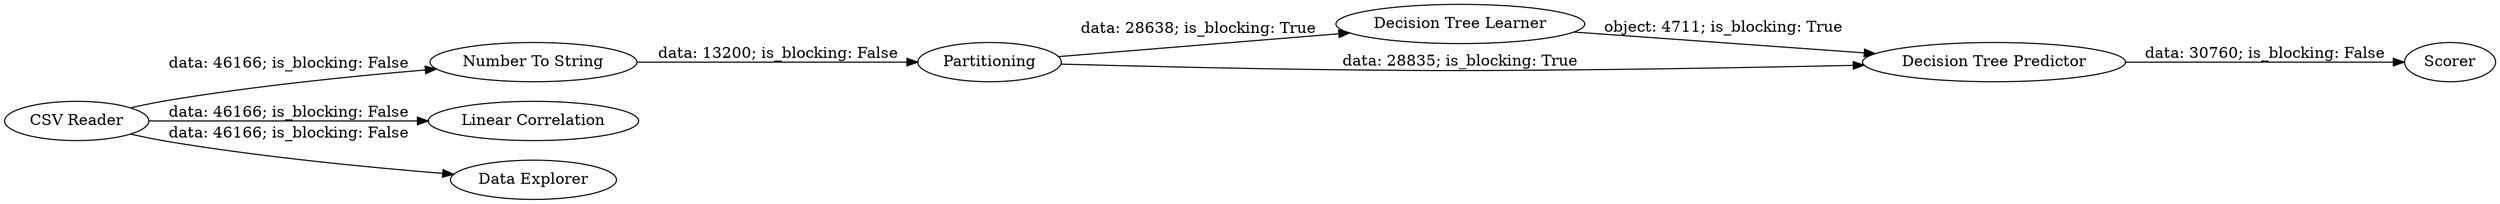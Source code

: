 digraph {
	"8898294193434751980_1" [label="CSV Reader"]
	"8898294193434751980_3" [label="Decision Tree Learner"]
	"8898294193434751980_7" [label="Number To String"]
	"8898294193434751980_5" [label=Partitioning]
	"8898294193434751980_4" [label="Decision Tree Predictor"]
	"8898294193434751980_2" [label="Linear Correlation"]
	"8898294193434751980_8" [label=Scorer]
	"8898294193434751980_6" [label="Data Explorer"]
	"8898294193434751980_1" -> "8898294193434751980_7" [label="data: 46166; is_blocking: False"]
	"8898294193434751980_7" -> "8898294193434751980_5" [label="data: 13200; is_blocking: False"]
	"8898294193434751980_1" -> "8898294193434751980_6" [label="data: 46166; is_blocking: False"]
	"8898294193434751980_4" -> "8898294193434751980_8" [label="data: 30760; is_blocking: False"]
	"8898294193434751980_5" -> "8898294193434751980_3" [label="data: 28638; is_blocking: True"]
	"8898294193434751980_3" -> "8898294193434751980_4" [label="object: 4711; is_blocking: True"]
	"8898294193434751980_1" -> "8898294193434751980_2" [label="data: 46166; is_blocking: False"]
	"8898294193434751980_5" -> "8898294193434751980_4" [label="data: 28835; is_blocking: True"]
	rankdir=LR
}
